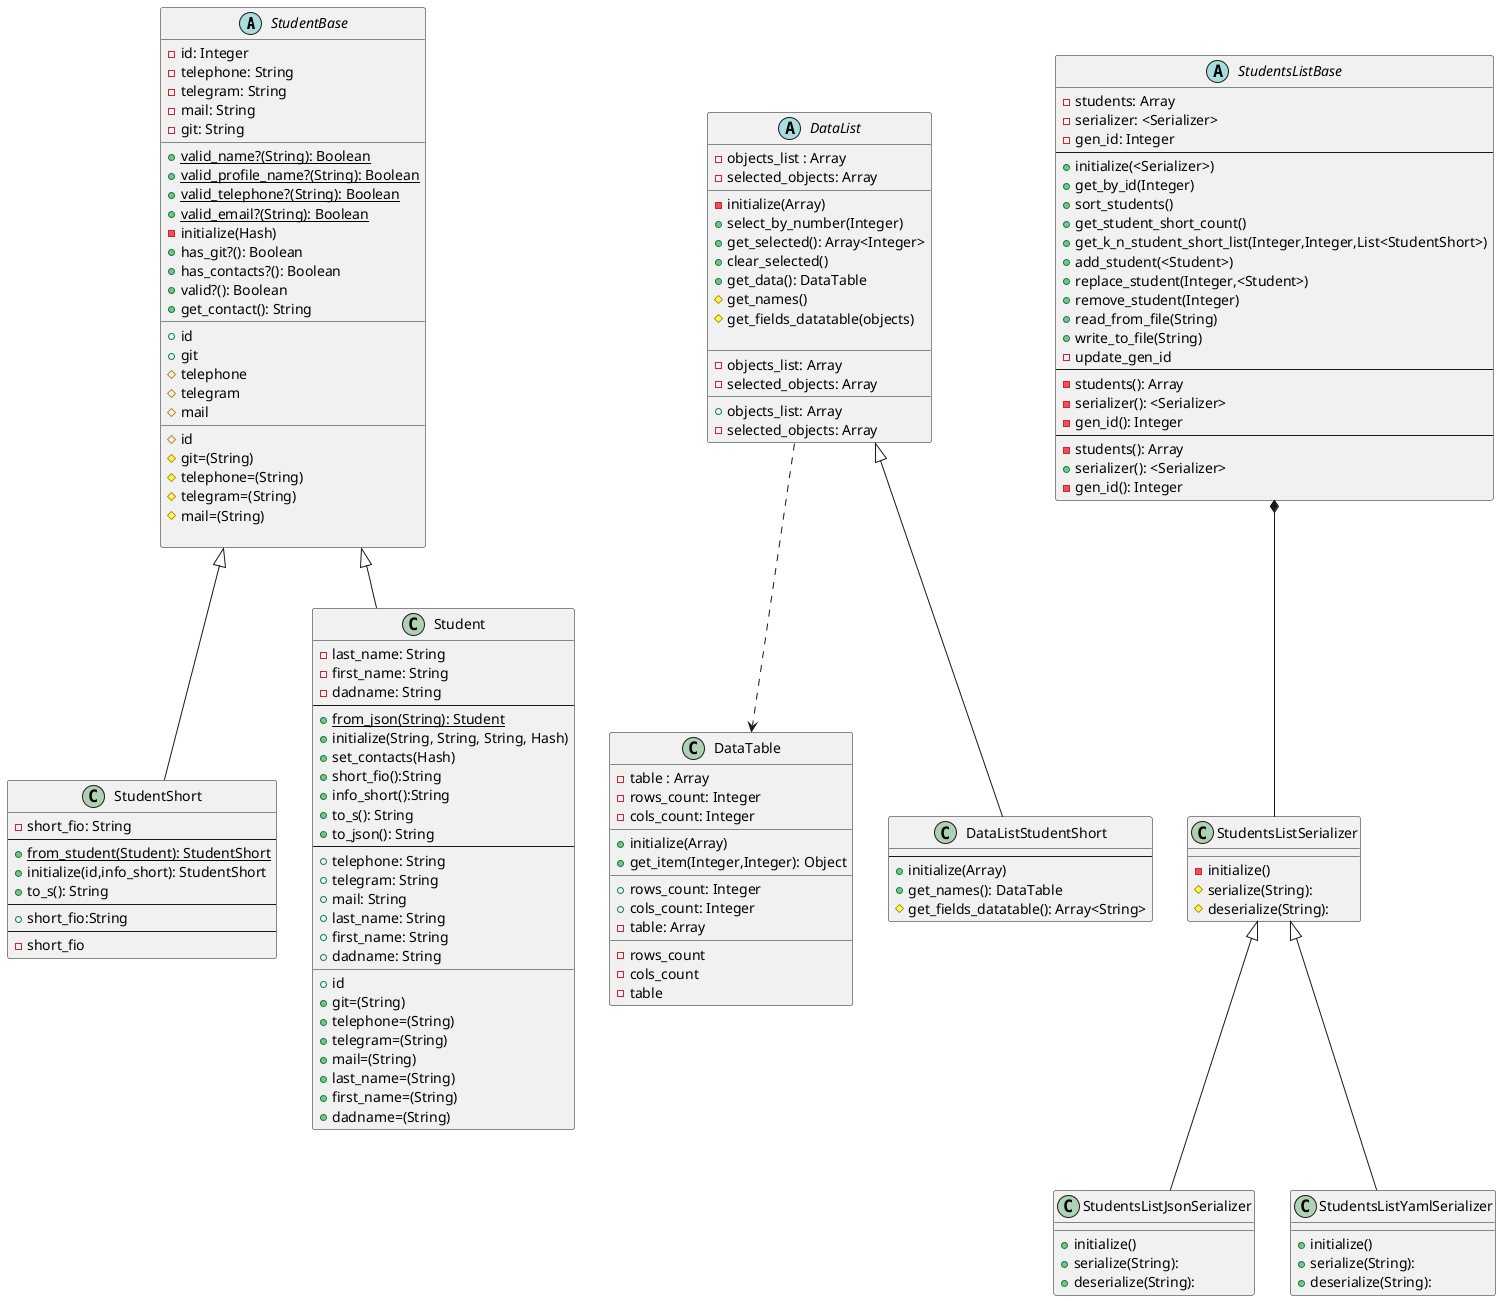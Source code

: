 @startuml
'https://plantuml.com/class-diagram
abstract class StudentBase {
    -id: Integer
    -telephone: String
    -telegram: String
    -mail: String
    -git: String
    __
    +{static}valid_name?(String): Boolean
    +{static}valid_profile_name?(String): Boolean
    +{static}valid_telephone?(String): Boolean
    +{static}valid_email?(String): Boolean
    -initialize(Hash)
    +has_git?(): Boolean
    +has_contacts?(): Boolean
    +valid?(): Boolean
    +get_contact(): String
    __
    +id
    +git
    #telephone
    #telegram
    #mail
    __
    #id
    #git=(String)
    #telephone=(String)
    #telegram=(String)
    #mail=(String)

}
class StudentShort extends StudentBase {
    -short_fio: String
    --
    +{static}from_student(Student): StudentShort
    +initialize(id,info_short): StudentShort
    +to_s(): String
    --
    +short_fio:String
    --
    -short_fio
}
class Student extends StudentBase{
    -last_name: String
    -first_name: String
    -dadname: String
    --
    +{static}from_json(String): Student
    +initialize(String, String, String, Hash)
    +set_contacts(Hash)
    +short_fio():String
    +info_short():String
    +to_s(): String
    +to_json(): String
    --
    +telephone: String
    +telegram: String
    +mail: String
    +last_name: String
    +first_name: String
    +dadname: String
    __
    +id
    +git=(String)
    +telephone=(String)
    +telegram=(String)
    +mail=(String)
    +last_name=(String)
    +first_name=(String)
    +dadname=(String)
}

class DataTable{
    -table : Array
    -rows_count: Integer
    -cols_count: Integer
    __
    +initialize(Array)
    +get_item(Integer,Integer): Object
    __
    +rows_count: Integer
    +cols_count: Integer
    -table: Array
    __
    -rows_count
    -cols_count
    -table
}
abstract class DataList{
    -objects_list : Array
    -selected_objects: Array
    __
    -initialize(Array)
    +select_by_number(Integer)
    +get_selected(): Array<Integer>
    +clear_selected()
    +get_data(): DataTable
    #get_names()
    #get_fields_datatable(objects)

    __
    -objects_list: Array
    -selected_objects: Array
    __
    +objects_list: Array
    -selected_objects: Array
}

class DataListStudentShort extends DataList{
    --
    +initialize(Array)
    +get_names(): DataTable
    #get_fields_datatable(): Array<String>
}

abstract class StudentsListBase{
    -students: Array
    -serializer: <Serializer>
    -gen_id: Integer
    --
    +initialize(<Serializer>)
    +get_by_id(Integer)
    +sort_students()
    +get_student_short_count()
    +get_k_n_student_short_list(Integer,Integer,List<StudentShort>)
    +add_student(<Student>)
    +replace_student(Integer,<Student>)
    +remove_student(Integer)
    +read_from_file(String)
    +write_to_file(String)
    -update_gen_id
    --
    -students(): Array
    -serializer(): <Serializer>
    -gen_id(): Integer
    --
    -students(): Array
    +serializer(): <Serializer>
    -gen_id(): Integer
}

class StudentsListSerializer{
    -initialize()
    #serialize(String):
    #deserialize(String):
}

class StudentsListJsonSerializer extends StudentsListSerializer{
    +initialize()
    +serialize(String):
    +deserialize(String):
}

class StudentsListYamlSerializer extends StudentsListSerializer{
    +initialize()
    +serialize(String):
    +deserialize(String):
}




DataList ..> DataTable
StudentsListBase *-- StudentsListSerializer
@enduml